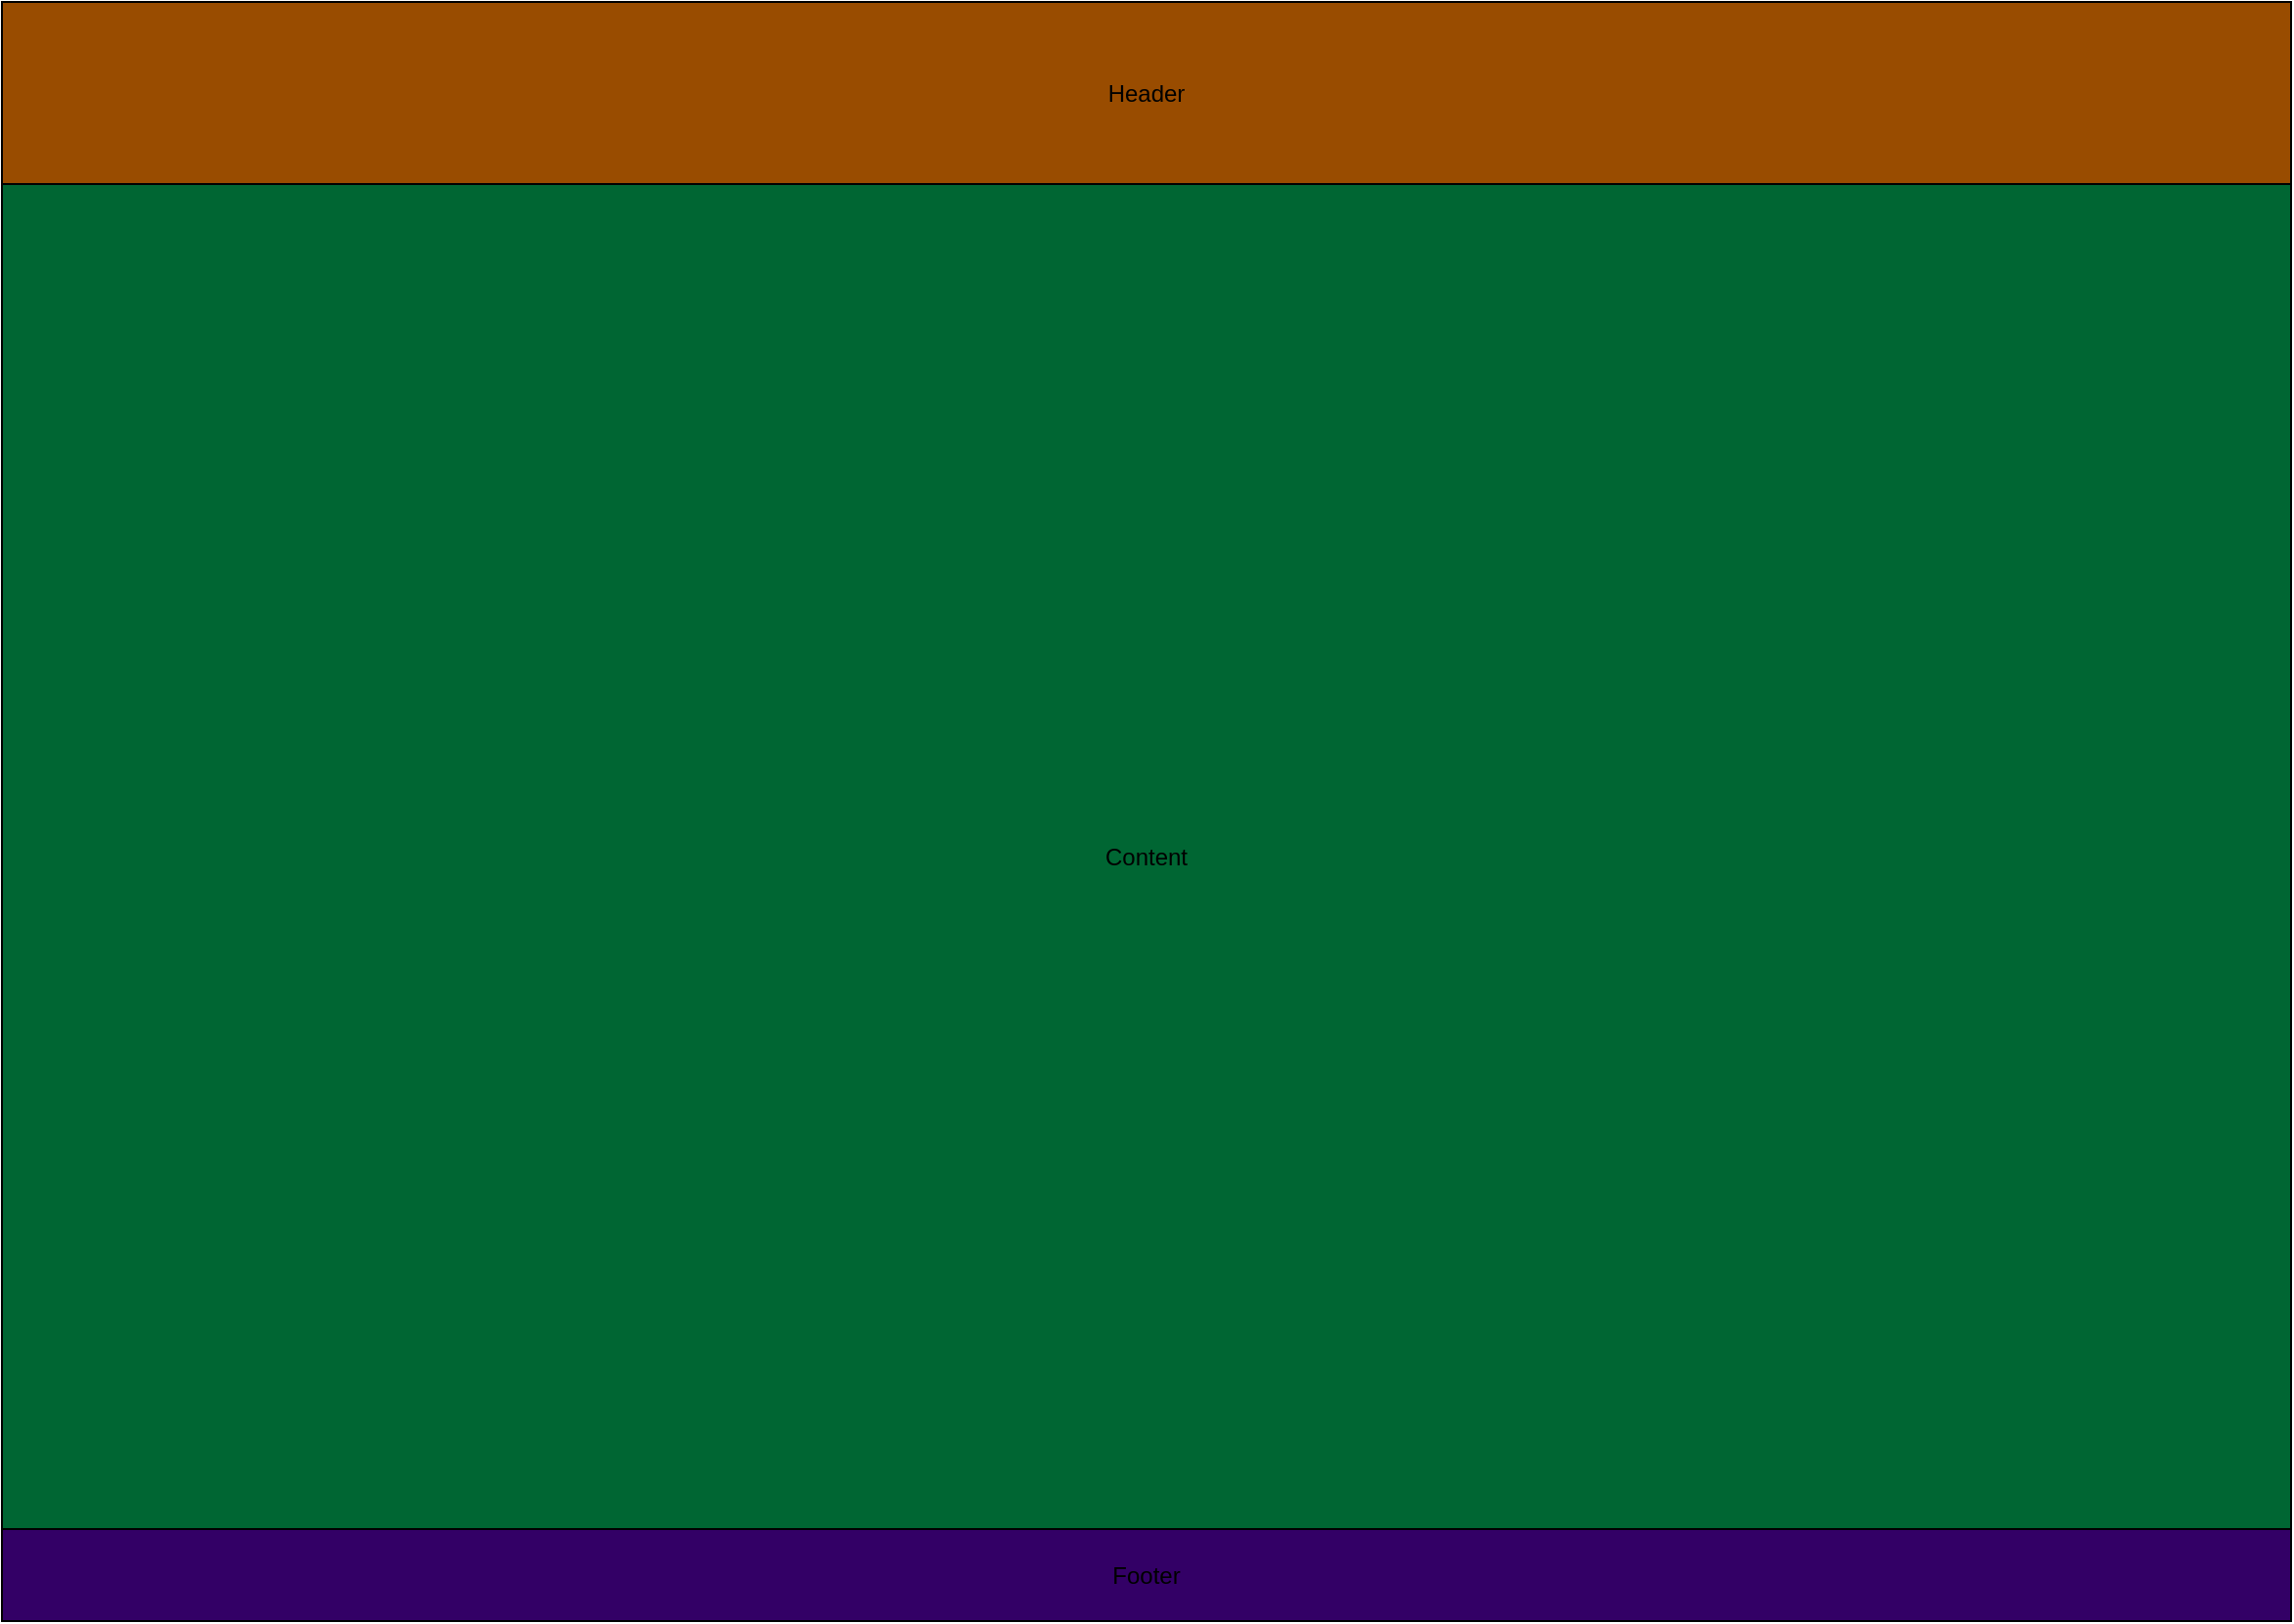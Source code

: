 <mxfile>
    <diagram id="QeiVFzLJ9rNkT4k_Ajnh" name="Page-1">
        <mxGraphModel dx="2382" dy="1358" grid="1" gridSize="1" guides="1" tooltips="1" connect="1" arrows="1" fold="1" page="1" pageScale="1" pageWidth="1169" pageHeight="827" math="0" shadow="0">
            <root>
                <mxCell id="0"/>
                <mxCell id="1" value="Zone" parent="0"/>
                <mxCell id="2" value="Header" style="rounded=0;whiteSpace=wrap;html=1;fillColor=#994C00;" vertex="1" parent="1">
                    <mxGeometry width="1169" height="93" as="geometry"/>
                </mxCell>
                <mxCell id="3" value="Footer" style="rounded=0;whiteSpace=wrap;html=1;fillColor=#330066;" vertex="1" parent="1">
                    <mxGeometry y="780" width="1169" height="47" as="geometry"/>
                </mxCell>
                <mxCell id="4" value="Content" style="rounded=0;whiteSpace=wrap;html=1;fillColor=#006633;" vertex="1" parent="1">
                    <mxGeometry y="93" width="1169" height="687" as="geometry"/>
                </mxCell>
            </root>
        </mxGraphModel>
    </diagram>
</mxfile>